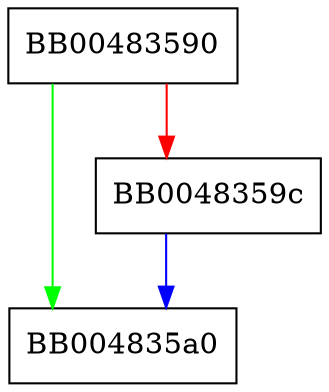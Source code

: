 digraph SSL_CIPHER_standard_name {
  node [shape="box"];
  graph [splines=ortho];
  BB00483590 -> BB004835a0 [color="green"];
  BB00483590 -> BB0048359c [color="red"];
  BB0048359c -> BB004835a0 [color="blue"];
}
